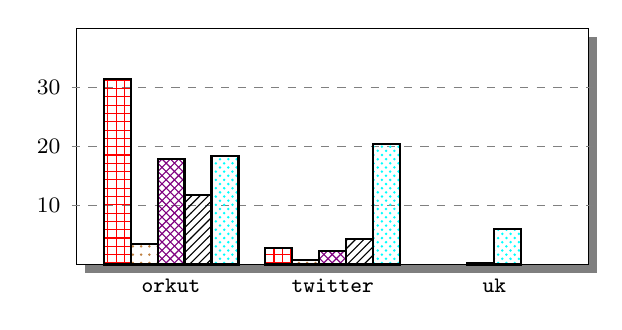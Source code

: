 \begin{tikzpicture}[xscale=0.065,yscale=0.03]

  \draw[preaction={fill=black,opacity=.5,transform canvas={xshift=3,yshift=-3}},black][fill=white] (0,0) rectangle (100, 100);

  \draw[dashed, gray] (-1, 25) -- (101, 25);
  \draw[dashed, gray] (-1, 50) -- (101, 50);
  \draw[dashed, gray] (-1, 75) -- (101, 75);

  \draw[thick, black] (-5.5, 25.00) node[align=right] {\footnotesize{10}};
  \draw[thick, black] (-5.5, 50.00) node[align=right] {\footnotesize{20}};
  \draw[thick, black] (-5.5, 75.00) node[align=right] {\footnotesize{30}};

  \draw[thick, pattern=grid, pattern color=red] (5.26,0) rectangle (10.53,78.50);
  \draw[thick, pattern=dots, pattern color=brown] (10.53,0) rectangle (15.79,8.50);
  \draw[thick, pattern=crosshatch, pattern color=violet] (15.79,0) rectangle (21.05,44.50);
  \draw[thick, pattern=north east lines, pattern color=black] (21.05,0) rectangle (26.32,29.25);
  \draw[thick, pattern=crosshatch dots, pattern color=cyan] (26.32,0) rectangle (31.58,45.75);

  \draw[thick, pattern=grid, pattern color=red] (36.84,0) rectangle (42.11,7.00);
  \draw[thick, pattern=dots, pattern color=brown] (42.11,0) rectangle (47.37,2.00);
  \draw[thick, pattern=crosshatch, pattern color=violet] (47.37,0) rectangle (52.63,5.75);
  \draw[thick, pattern=north east lines, pattern color=black] (52.63,0) rectangle (57.89,10.75);
  \draw[thick, pattern=crosshatch dots, pattern color=cyan] (57.89,0) rectangle (63.16,51.00);

  \draw[thick, pattern=north east lines, pattern color=black] (76.32,0) rectangle (81.58,0.60);
  \draw[thick, pattern=crosshatch dots, pattern color=cyan] (81.58,0) rectangle (86.84,14.97);

  \draw[thick, black] (18.42, -9) node {\footnotesize{\tt{orkut}}};
  \draw[thick, black] (50.00, -9) node {\footnotesize{\tt{twitter}}};
  \draw[thick, black] (81.58, -9) node {\footnotesize{\tt{uk}}};

\end{tikzpicture}